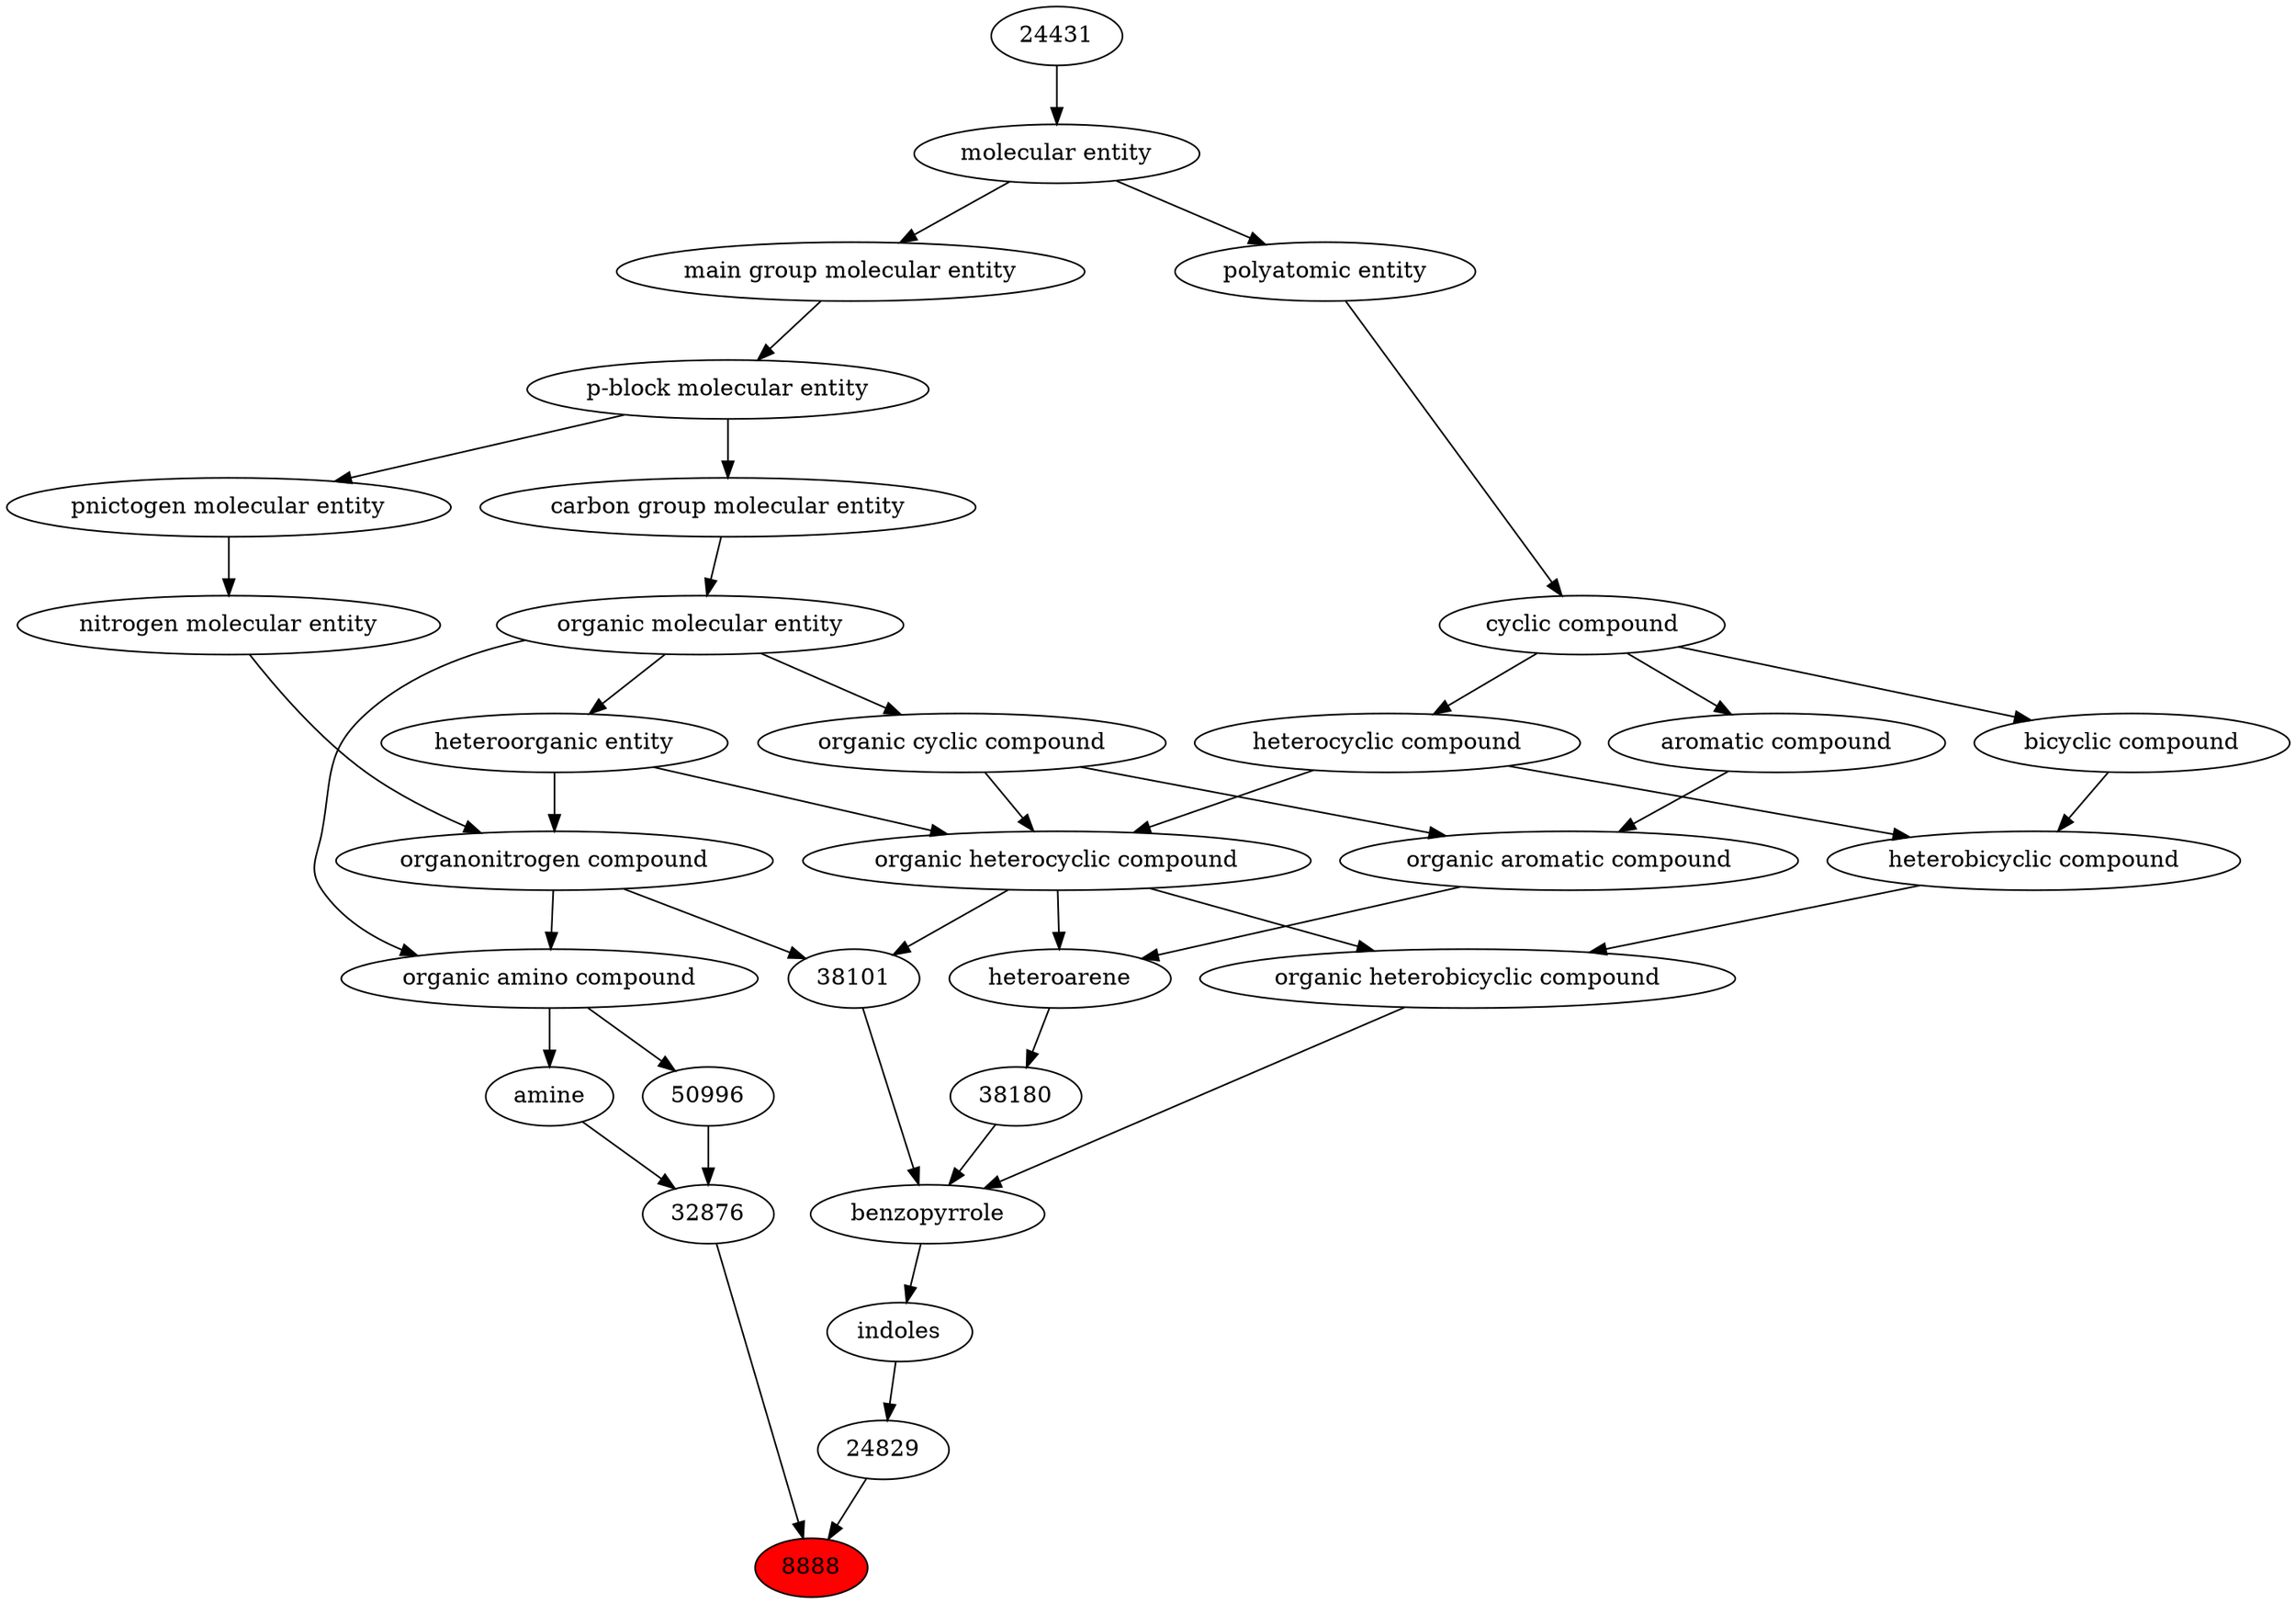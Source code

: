 digraph tree{ 
8888 [label="8888" fillcolor=red style=filled]
32876 -> 8888
24829 -> 8888
32876 [label="32876"]
50996 -> 32876
32952 -> 32876
24829 [label="24829"]
24828 -> 24829
50996 [label="50996"]
50047 -> 50996
32952 [label="amine"]
50047 -> 32952
24828 [label="indoles"]
22728 -> 24828
50047 [label="organic amino compound"]
50860 -> 50047
35352 -> 50047
22728 [label="benzopyrrole"]
27171 -> 22728
38101 -> 22728
38180 -> 22728
50860 [label="organic molecular entity"]
33582 -> 50860
35352 [label="organonitrogen compound"]
51143 -> 35352
33285 -> 35352
27171 [label="organic heterobicyclic compound"]
33672 -> 27171
24532 -> 27171
38101 [label="38101"]
24532 -> 38101
35352 -> 38101
38180 [label="38180"]
33833 -> 38180
33582 [label="carbon group molecular entity"]
33675 -> 33582
51143 [label="nitrogen molecular entity"]
33302 -> 51143
33285 [label="heteroorganic entity"]
50860 -> 33285
33672 [label="heterobicyclic compound"]
33636 -> 33672
5686 -> 33672
24532 [label="organic heterocyclic compound"]
33285 -> 24532
33832 -> 24532
5686 -> 24532
33833 [label="heteroarene"]
33659 -> 33833
24532 -> 33833
33675 [label="p-block molecular entity"]
33579 -> 33675
33302 [label="pnictogen molecular entity"]
33675 -> 33302
33636 [label="bicyclic compound"]
33595 -> 33636
5686 [label="heterocyclic compound"]
33595 -> 5686
33832 [label="organic cyclic compound"]
50860 -> 33832
33659 [label="organic aromatic compound"]
33832 -> 33659
33655 -> 33659
33579 [label="main group molecular entity"]
23367 -> 33579
33595 [label="cyclic compound"]
36357 -> 33595
33655 [label="aromatic compound"]
33595 -> 33655
23367 [label="molecular entity"]
24431 -> 23367
36357 [label="polyatomic entity"]
23367 -> 36357
24431 [label="24431"]
}
